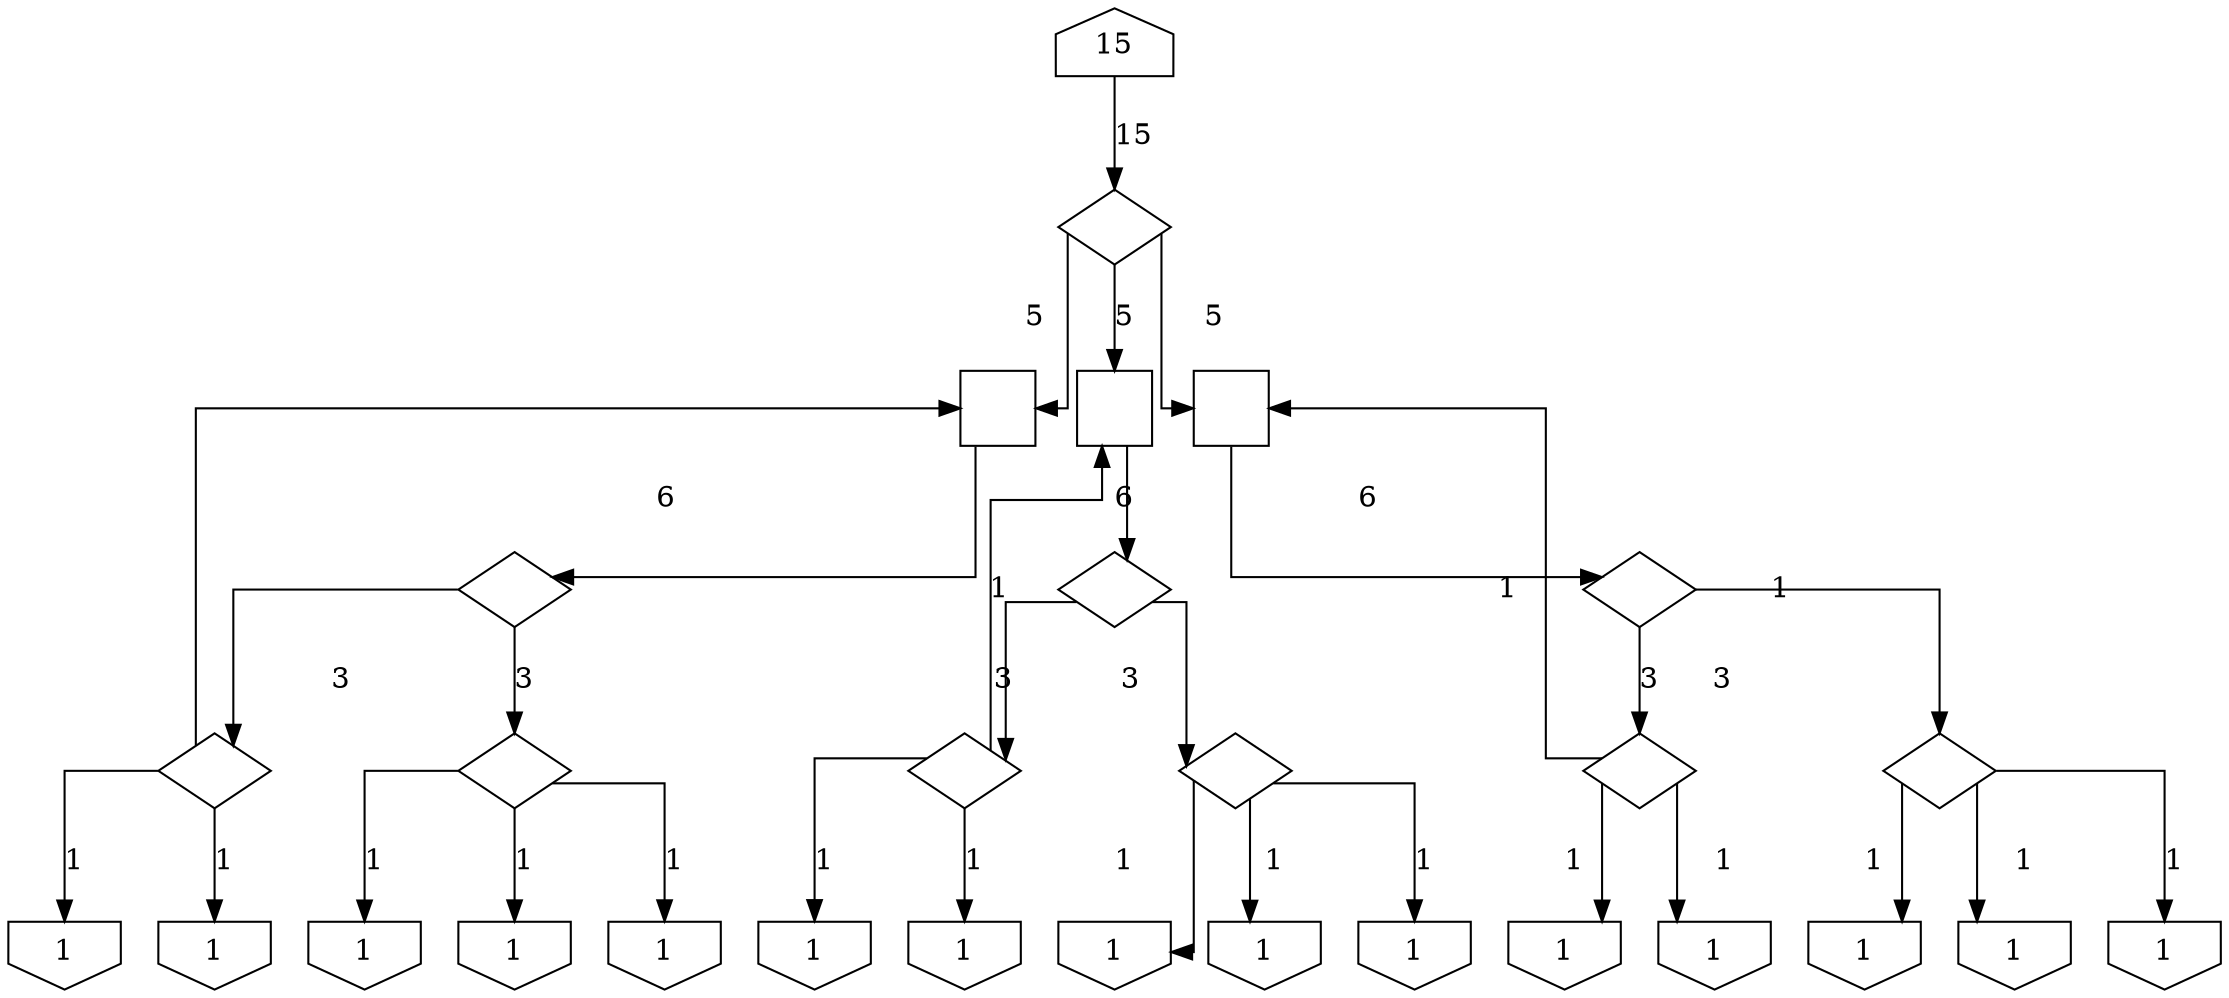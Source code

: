 digraph even15 {
	graph [splines=ortho]
	139652888841664 [label=15 shape=house]
	139652888842048 [label="" shape=diamond]
	139652888841952 [label="" shape=square]
	139652888840176 [label="" shape=diamond]
	139652888841712 [label="" shape=diamond]
	139652888840896 [label=1 shape=invhouse]
	139652888841712 -> 139652888840896 [label=1 constraint=True]
	139652888840608 [label=1 shape=invhouse]
	139652888841712 -> 139652888840608 [label=1 constraint=True]
	139652888842048 -> 139652888841952 [label=5 constraint=True]
	139652888841712 -> 139652888841952 [label=1 constraint=False]
	139652888840176 -> 139652888841712 [label=3 constraint=True]
	139652888839984 [label="" shape=diamond]
	139652888839648 [label=1 shape=invhouse]
	139652888839984 -> 139652888839648 [label=1 constraint=True]
	139652888840272 [label=1 shape=invhouse]
	139652888839984 -> 139652888840272 [label=1 constraint=True]
	139652888839456 [label=1 shape=invhouse]
	139652888839984 -> 139652888839456 [label=1 constraint=True]
	139652888840176 -> 139652888839984 [label=3 constraint=True]
	139652888841952 -> 139652888840176 [label=6 constraint=True]
	139652888839888 [label="" shape=square]
	139652888841280 [label="" shape=diamond]
	139652888839168 [label="" shape=diamond]
	139652888839600 [label=1 shape=invhouse]
	139652888839168 -> 139652888839600 [label=1 constraint=True]
	139652888839936 [label=1 shape=invhouse]
	139652888839168 -> 139652888839936 [label=1 constraint=True]
	139652888842048 -> 139652888839888 [label=5 constraint=True]
	139652888839168 -> 139652888839888 [label=1 constraint=False]
	139652888841280 -> 139652888839168 [label=3 constraint=True]
	139652888839072 [label="" shape=diamond]
	139652888839216 [label=1 shape=invhouse]
	139652888839072 -> 139652888839216 [label=1 constraint=True]
	139652888838352 [label=1 shape=invhouse]
	139652888839072 -> 139652888838352 [label=1 constraint=True]
	139652888839552 [label=1 shape=invhouse]
	139652888839072 -> 139652888839552 [label=1 constraint=True]
	139652888841280 -> 139652888839072 [label=3 constraint=True]
	139652888839888 -> 139652888841280 [label=6 constraint=True]
	139652888840752 [label="" shape=square]
	139652888839264 [label="" shape=diamond]
	139652888838688 [label="" shape=diamond]
	139652888838880 [label=1 shape=invhouse]
	139652888838688 -> 139652888838880 [label=1 constraint=True]
	139652892131280 [label=1 shape=invhouse]
	139652888838688 -> 139652892131280 [label=1 constraint=True]
	139652888842048 -> 139652888840752 [label=5 constraint=True]
	139652888838688 -> 139652888840752 [label=1 constraint=False]
	139652888839264 -> 139652888838688 [label=3 constraint=True]
	139652892922544 [label="" shape=diamond]
	139652888925904 [label=1 shape=invhouse]
	139652892922544 -> 139652888925904 [label=1 constraint=True]
	139652888925280 [label=1 shape=invhouse]
	139652892922544 -> 139652888925280 [label=1 constraint=True]
	139652888925856 [label=1 shape=invhouse]
	139652892922544 -> 139652888925856 [label=1 constraint=True]
	139652888839264 -> 139652892922544 [label=3 constraint=True]
	139652888840752 -> 139652888839264 [label=6 constraint=True]
	139652888841664 -> 139652888842048 [label=15 constraint=True]
}
